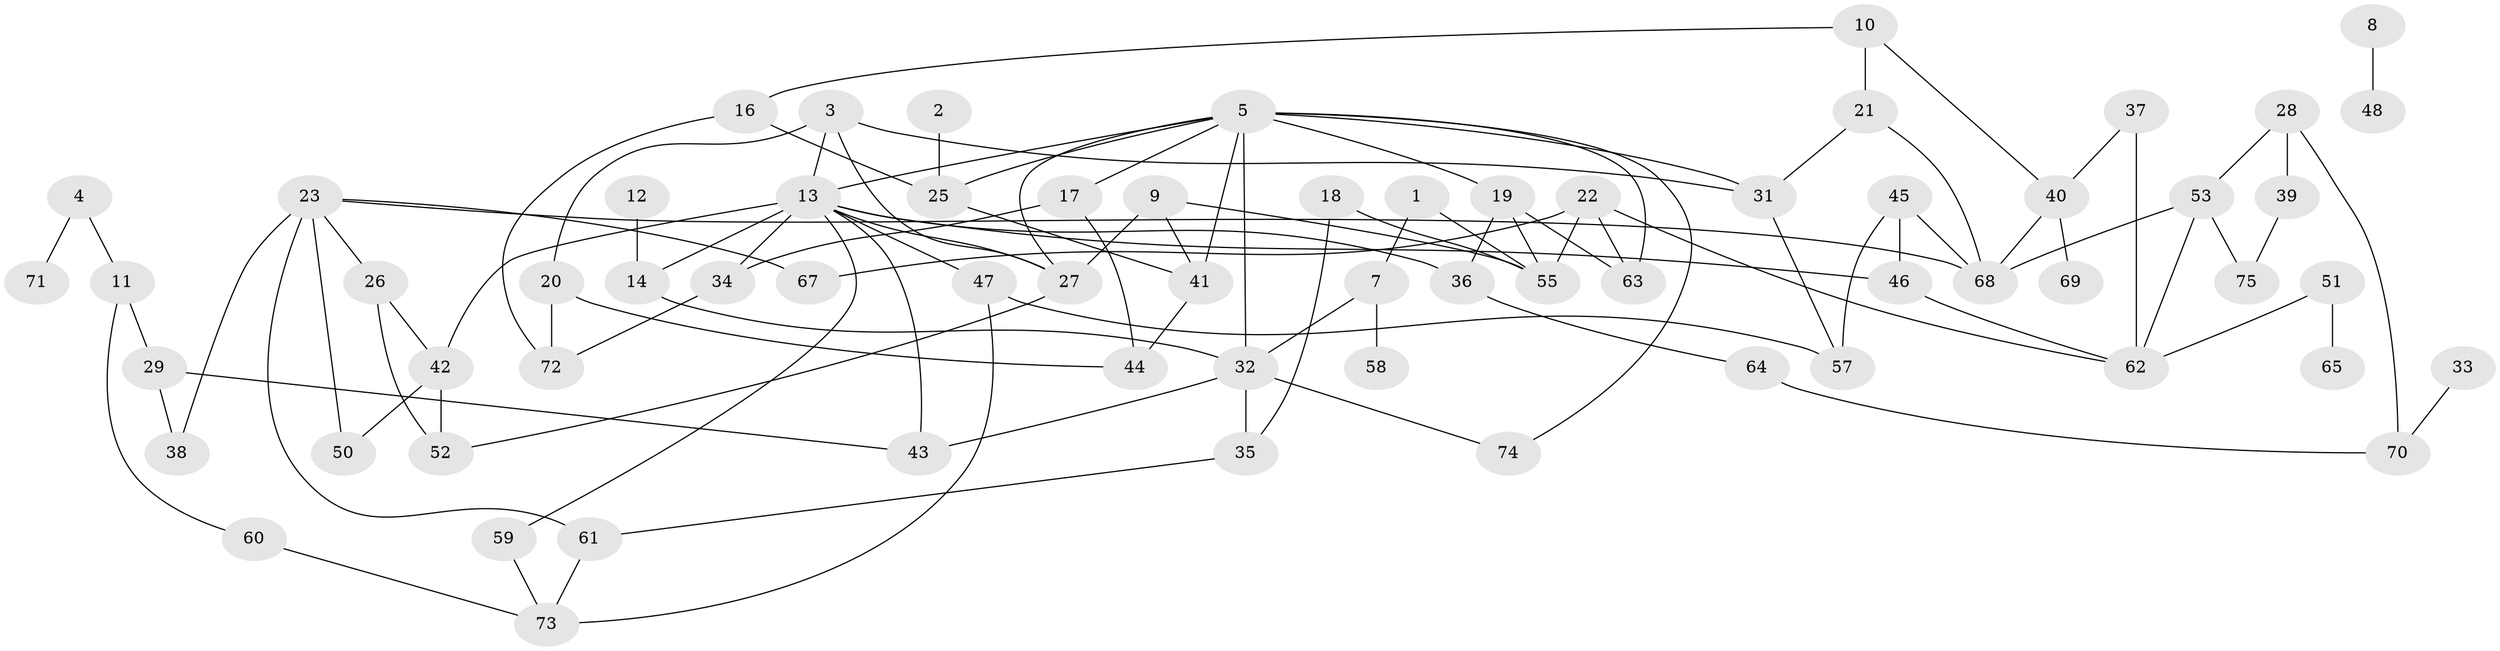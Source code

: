 // original degree distribution, {2: 0.25806451612903225, 1: 0.21774193548387097, 4: 0.1935483870967742, 0: 0.056451612903225805, 3: 0.20161290322580644, 6: 0.024193548387096774, 5: 0.04838709677419355}
// Generated by graph-tools (version 1.1) at 2025/48/03/04/25 22:48:30]
// undirected, 67 vertices, 104 edges
graph export_dot {
  node [color=gray90,style=filled];
  1;
  2;
  3;
  4;
  5;
  7;
  8;
  9;
  10;
  11;
  12;
  13;
  14;
  16;
  17;
  18;
  19;
  20;
  21;
  22;
  23;
  25;
  26;
  27;
  28;
  29;
  31;
  32;
  33;
  34;
  35;
  36;
  37;
  38;
  39;
  40;
  41;
  42;
  43;
  44;
  45;
  46;
  47;
  48;
  50;
  51;
  52;
  53;
  55;
  57;
  58;
  59;
  60;
  61;
  62;
  63;
  64;
  65;
  67;
  68;
  69;
  70;
  71;
  72;
  73;
  74;
  75;
  1 -- 7 [weight=1.0];
  1 -- 55 [weight=1.0];
  2 -- 25 [weight=1.0];
  3 -- 13 [weight=2.0];
  3 -- 20 [weight=1.0];
  3 -- 27 [weight=1.0];
  3 -- 31 [weight=1.0];
  4 -- 11 [weight=1.0];
  4 -- 71 [weight=1.0];
  5 -- 13 [weight=1.0];
  5 -- 17 [weight=1.0];
  5 -- 19 [weight=1.0];
  5 -- 25 [weight=1.0];
  5 -- 27 [weight=1.0];
  5 -- 31 [weight=1.0];
  5 -- 32 [weight=1.0];
  5 -- 41 [weight=1.0];
  5 -- 63 [weight=1.0];
  5 -- 74 [weight=1.0];
  7 -- 32 [weight=1.0];
  7 -- 58 [weight=1.0];
  8 -- 48 [weight=2.0];
  9 -- 27 [weight=1.0];
  9 -- 41 [weight=1.0];
  9 -- 55 [weight=1.0];
  10 -- 16 [weight=1.0];
  10 -- 21 [weight=1.0];
  10 -- 40 [weight=1.0];
  11 -- 29 [weight=1.0];
  11 -- 60 [weight=1.0];
  12 -- 14 [weight=1.0];
  13 -- 14 [weight=1.0];
  13 -- 27 [weight=1.0];
  13 -- 34 [weight=1.0];
  13 -- 36 [weight=1.0];
  13 -- 42 [weight=1.0];
  13 -- 43 [weight=1.0];
  13 -- 46 [weight=1.0];
  13 -- 47 [weight=1.0];
  13 -- 59 [weight=1.0];
  14 -- 32 [weight=1.0];
  16 -- 25 [weight=1.0];
  16 -- 72 [weight=1.0];
  17 -- 34 [weight=1.0];
  17 -- 44 [weight=1.0];
  18 -- 35 [weight=1.0];
  18 -- 55 [weight=1.0];
  19 -- 36 [weight=1.0];
  19 -- 55 [weight=1.0];
  19 -- 63 [weight=1.0];
  20 -- 44 [weight=1.0];
  20 -- 72 [weight=1.0];
  21 -- 31 [weight=1.0];
  21 -- 68 [weight=1.0];
  22 -- 55 [weight=1.0];
  22 -- 62 [weight=1.0];
  22 -- 63 [weight=1.0];
  22 -- 67 [weight=1.0];
  23 -- 26 [weight=1.0];
  23 -- 38 [weight=1.0];
  23 -- 50 [weight=1.0];
  23 -- 61 [weight=2.0];
  23 -- 67 [weight=1.0];
  23 -- 68 [weight=1.0];
  25 -- 41 [weight=1.0];
  26 -- 42 [weight=1.0];
  26 -- 52 [weight=1.0];
  27 -- 52 [weight=1.0];
  28 -- 39 [weight=1.0];
  28 -- 53 [weight=1.0];
  28 -- 70 [weight=1.0];
  29 -- 38 [weight=1.0];
  29 -- 43 [weight=1.0];
  31 -- 57 [weight=1.0];
  32 -- 35 [weight=1.0];
  32 -- 43 [weight=1.0];
  32 -- 74 [weight=1.0];
  33 -- 70 [weight=1.0];
  34 -- 72 [weight=1.0];
  35 -- 61 [weight=1.0];
  36 -- 64 [weight=1.0];
  37 -- 40 [weight=1.0];
  37 -- 62 [weight=1.0];
  39 -- 75 [weight=1.0];
  40 -- 68 [weight=1.0];
  40 -- 69 [weight=1.0];
  41 -- 44 [weight=1.0];
  42 -- 50 [weight=1.0];
  42 -- 52 [weight=1.0];
  45 -- 46 [weight=1.0];
  45 -- 57 [weight=1.0];
  45 -- 68 [weight=1.0];
  46 -- 62 [weight=1.0];
  47 -- 57 [weight=1.0];
  47 -- 73 [weight=1.0];
  51 -- 62 [weight=1.0];
  51 -- 65 [weight=1.0];
  53 -- 62 [weight=1.0];
  53 -- 68 [weight=1.0];
  53 -- 75 [weight=1.0];
  59 -- 73 [weight=1.0];
  60 -- 73 [weight=1.0];
  61 -- 73 [weight=1.0];
  64 -- 70 [weight=1.0];
}
